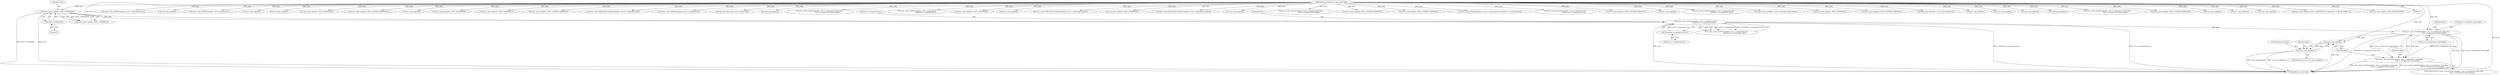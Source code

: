 digraph "0_samba_530d50a1abdcdf4d1775652d4c456c1274d83d8d_1@API" {
"1000485" [label="(Call,asn1_write_OctetString(data, tree->u.comparison.value.data,\n                                     tree->u.comparison.value.length))"];
"1000464" [label="(Call,asn1_write_OctetString(data, tree->u.comparison.attr,\n                                     strlen(tree->u.comparison.attr)))"];
"1000456" [label="(Call,asn1_push_tag(data, ASN1_CONTEXT(5)))"];
"1000108" [label="(MethodParameterIn,struct asn1_data *data)"];
"1000458" [label="(Call,ASN1_CONTEXT(5))"];
"1000473" [label="(Call,strlen(tree->u.comparison.attr))"];
"1000484" [label="(Call,!asn1_write_OctetString(data, tree->u.comparison.value.data,\n                                     tree->u.comparison.value.length))"];
"1000509" [label="(Call,asn1_pop_tag(data))"];
"1000508" [label="(Call,!asn1_pop_tag(data))"];
"1000697" [label="(Call,asn1_write_LDAPString(data, tree->u.extended.rule_id))"];
"1000509" [label="(Call,asn1_pop_tag(data))"];
"1000512" [label="(Identifier,false)"];
"1000198" [label="(Call,asn1_pop_tag(data))"];
"1000486" [label="(Identifier,data)"];
"1000464" [label="(Call,asn1_write_OctetString(data, tree->u.comparison.attr,\n                                     strlen(tree->u.comparison.attr)))"];
"1000586" [label="(Call,asn1_write_LDAPString(data, tree->u.present.attr))"];
"1000710" [label="(Call,asn1_pop_tag(data))"];
"1000570" [label="(Call,asn1_pop_tag(data))"];
"1000267" [label="(Call,asn1_push_tag(data, ASN1_CONTEXT(4)))"];
"1000473" [label="(Call,strlen(tree->u.comparison.attr))"];
"1000411" [label="(Call,asn1_push_tag(data, ASN1_CONTEXT_SIMPLE(ctx)))"];
"1000513" [label="(ControlStructure,break;)"];
"1000496" [label="(Call,tree->u.comparison.value.length)"];
"1000448" [label="(Call,asn1_pop_tag(data))"];
"1000487" [label="(Call,tree->u.comparison.value.data)"];
"1000517" [label="(Call,asn1_push_tag(data, ASN1_CONTEXT(6)))"];
"1000206" [label="(Call,asn1_push_tag(data, ASN1_CONTEXT(3)))"];
"1000483" [label="(ControlStructure,if (!asn1_write_OctetString(data, tree->u.comparison.value.data,\n                                     tree->u.comparison.value.length)))"];
"1000752" [label="(Call,asn1_push_tag(data, ASN1_CONTEXT_SIMPLE(3)))"];
"1000458" [label="(Call,ASN1_CONTEXT(5))"];
"1000760" [label="(Call,asn1_write_DATA_BLOB_LDAPString(data, &tree->u.extended.value))"];
"1000485" [label="(Call,asn1_write_OctetString(data, tree->u.comparison.value.data,\n                                     tree->u.comparison.value.length))"];
"1000733" [label="(Call,asn1_write_LDAPString(data, tree->u.extended.attr))"];
"1000466" [label="(Call,tree->u.comparison.attr)"];
"1000184" [label="(Call,ldap_push_filter(data, tree->u.isnot.child))"];
"1000359" [label="(Call,asn1_pop_tag(data))"];
"1000546" [label="(Call,asn1_write_OctetString(data, tree->u.comparison.value.data,\n                                     tree->u.comparison.value.length))"];
"1000474" [label="(Call,tree->u.comparison.attr)"];
"1000457" [label="(Identifier,data)"];
"1000465" [label="(Identifier,data)"];
"1000820" [label="(MethodReturn,static bool)"];
"1000108" [label="(MethodParameterIn,struct asn1_data *data)"];
"1000214" [label="(Call,asn1_write_OctetString(data, tree->u.equality.attr,\n                                     strlen(tree->u.equality.attr)))"];
"1000672" [label="(Call,asn1_push_tag(data, ASN1_CONTEXT(9)))"];
"1000664" [label="(Call,asn1_pop_tag(data))"];
"1000419" [label="(Call,asn1_write_DATA_BLOB_LDAPString(data, tree->u.substring.chunks[i]))"];
"1000611" [label="(Call,asn1_push_tag(data, ASN1_CONTEXT(8)))"];
"1000508" [label="(Call,!asn1_pop_tag(data))"];
"1000344" [label="(Call,asn1_write_DATA_BLOB_LDAPString(data, tree->u.substring.chunks[i]))"];
"1000506" [label="(Identifier,false)"];
"1000168" [label="(Call,asn1_pop_tag(data))"];
"1000235" [label="(Call,asn1_write_OctetString(data, tree->u.equality.value.data,\n                                     tree->u.equality.value.length))"];
"1000725" [label="(Call,asn1_push_tag(data, ASN1_CONTEXT_SIMPLE(2)))"];
"1000780" [label="(Call,asn1_push_tag(data, ASN1_CONTEXT_SIMPLE(4)))"];
"1000275" [label="(Call,asn1_write_OctetString(data, tree->u.substring.attr, strlen(tree->u.substring.attr)))"];
"1000619" [label="(Call,asn1_write_OctetString(data, tree->u.comparison.attr,\n                                     strlen(tree->u.comparison.attr)))"];
"1000578" [label="(Call,asn1_push_tag(data, ASN1_CONTEXT_SIMPLE(7)))"];
"1000507" [label="(ControlStructure,if (!asn1_pop_tag(data)))"];
"1000434" [label="(Call,asn1_pop_tag(data))"];
"1000525" [label="(Call,asn1_write_OctetString(data, tree->u.comparison.attr,\n                                     strlen(tree->u.comparison.attr)))"];
"1000788" [label="(Call,asn1_write_uint8(data, tree->u.extended.dnAttributes))"];
"1000463" [label="(Call,!asn1_write_OctetString(data, tree->u.comparison.attr,\n                                     strlen(tree->u.comparison.attr)))"];
"1000176" [label="(Call,asn1_push_tag(data, ASN1_CONTEXT(2)))"];
"1000689" [label="(Call,asn1_push_tag(data, ASN1_CONTEXT_SIMPLE(1)))"];
"1000152" [label="(Call,ldap_push_filter(data, tree->u.list.elements[i]))"];
"1000746" [label="(Call,asn1_pop_tag(data))"];
"1000801" [label="(Call,asn1_pop_tag(data))"];
"1000455" [label="(Call,!asn1_push_tag(data, ASN1_CONTEXT(5)))"];
"1000599" [label="(Call,asn1_pop_tag(data))"];
"1000807" [label="(Call,asn1_pop_tag(data))"];
"1000640" [label="(Call,asn1_write_OctetString(data, tree->u.comparison.value.data,\n                                     tree->u.comparison.value.length))"];
"1000510" [label="(Identifier,data)"];
"1000336" [label="(Call,asn1_push_tag(data, ASN1_CONTEXT_SIMPLE(0)))"];
"1000484" [label="(Call,!asn1_write_OctetString(data, tree->u.comparison.value.data,\n                                     tree->u.comparison.value.length))"];
"1000259" [label="(Call,asn1_pop_tag(data))"];
"1000442" [label="(Call,asn1_pop_tag(data))"];
"1000774" [label="(Call,asn1_pop_tag(data))"];
"1000459" [label="(Literal,5)"];
"1000121" [label="(Call,asn1_push_tag(data, ASN1_CONTEXT(tree->operation==LDB_OP_AND?0:1)))"];
"1000456" [label="(Call,asn1_push_tag(data, ASN1_CONTEXT(5)))"];
"1000296" [label="(Call,asn1_push_tag(data, ASN1_SEQUENCE(0)))"];
"1000485" -> "1000484"  [label="AST: "];
"1000485" -> "1000496"  [label="CFG: "];
"1000486" -> "1000485"  [label="AST: "];
"1000487" -> "1000485"  [label="AST: "];
"1000496" -> "1000485"  [label="AST: "];
"1000484" -> "1000485"  [label="CFG: "];
"1000485" -> "1000820"  [label="DDG: data"];
"1000485" -> "1000820"  [label="DDG: tree->u.comparison.value.length"];
"1000485" -> "1000820"  [label="DDG: tree->u.comparison.value.data"];
"1000485" -> "1000484"  [label="DDG: data"];
"1000485" -> "1000484"  [label="DDG: tree->u.comparison.value.data"];
"1000485" -> "1000484"  [label="DDG: tree->u.comparison.value.length"];
"1000464" -> "1000485"  [label="DDG: data"];
"1000108" -> "1000485"  [label="DDG: data"];
"1000485" -> "1000509"  [label="DDG: data"];
"1000464" -> "1000463"  [label="AST: "];
"1000464" -> "1000473"  [label="CFG: "];
"1000465" -> "1000464"  [label="AST: "];
"1000466" -> "1000464"  [label="AST: "];
"1000473" -> "1000464"  [label="AST: "];
"1000463" -> "1000464"  [label="CFG: "];
"1000464" -> "1000820"  [label="DDG: data"];
"1000464" -> "1000820"  [label="DDG: strlen(tree->u.comparison.attr)"];
"1000464" -> "1000820"  [label="DDG: tree->u.comparison.attr"];
"1000464" -> "1000463"  [label="DDG: data"];
"1000464" -> "1000463"  [label="DDG: tree->u.comparison.attr"];
"1000464" -> "1000463"  [label="DDG: strlen(tree->u.comparison.attr)"];
"1000456" -> "1000464"  [label="DDG: data"];
"1000108" -> "1000464"  [label="DDG: data"];
"1000473" -> "1000464"  [label="DDG: tree->u.comparison.attr"];
"1000456" -> "1000455"  [label="AST: "];
"1000456" -> "1000458"  [label="CFG: "];
"1000457" -> "1000456"  [label="AST: "];
"1000458" -> "1000456"  [label="AST: "];
"1000455" -> "1000456"  [label="CFG: "];
"1000456" -> "1000820"  [label="DDG: data"];
"1000456" -> "1000820"  [label="DDG: ASN1_CONTEXT(5)"];
"1000456" -> "1000455"  [label="DDG: data"];
"1000456" -> "1000455"  [label="DDG: ASN1_CONTEXT(5)"];
"1000108" -> "1000456"  [label="DDG: data"];
"1000458" -> "1000456"  [label="DDG: 5"];
"1000108" -> "1000107"  [label="AST: "];
"1000108" -> "1000820"  [label="DDG: data"];
"1000108" -> "1000121"  [label="DDG: data"];
"1000108" -> "1000152"  [label="DDG: data"];
"1000108" -> "1000168"  [label="DDG: data"];
"1000108" -> "1000176"  [label="DDG: data"];
"1000108" -> "1000184"  [label="DDG: data"];
"1000108" -> "1000198"  [label="DDG: data"];
"1000108" -> "1000206"  [label="DDG: data"];
"1000108" -> "1000214"  [label="DDG: data"];
"1000108" -> "1000235"  [label="DDG: data"];
"1000108" -> "1000259"  [label="DDG: data"];
"1000108" -> "1000267"  [label="DDG: data"];
"1000108" -> "1000275"  [label="DDG: data"];
"1000108" -> "1000296"  [label="DDG: data"];
"1000108" -> "1000336"  [label="DDG: data"];
"1000108" -> "1000344"  [label="DDG: data"];
"1000108" -> "1000359"  [label="DDG: data"];
"1000108" -> "1000411"  [label="DDG: data"];
"1000108" -> "1000419"  [label="DDG: data"];
"1000108" -> "1000434"  [label="DDG: data"];
"1000108" -> "1000442"  [label="DDG: data"];
"1000108" -> "1000448"  [label="DDG: data"];
"1000108" -> "1000509"  [label="DDG: data"];
"1000108" -> "1000517"  [label="DDG: data"];
"1000108" -> "1000525"  [label="DDG: data"];
"1000108" -> "1000546"  [label="DDG: data"];
"1000108" -> "1000570"  [label="DDG: data"];
"1000108" -> "1000578"  [label="DDG: data"];
"1000108" -> "1000586"  [label="DDG: data"];
"1000108" -> "1000599"  [label="DDG: data"];
"1000108" -> "1000611"  [label="DDG: data"];
"1000108" -> "1000619"  [label="DDG: data"];
"1000108" -> "1000640"  [label="DDG: data"];
"1000108" -> "1000664"  [label="DDG: data"];
"1000108" -> "1000672"  [label="DDG: data"];
"1000108" -> "1000689"  [label="DDG: data"];
"1000108" -> "1000697"  [label="DDG: data"];
"1000108" -> "1000710"  [label="DDG: data"];
"1000108" -> "1000725"  [label="DDG: data"];
"1000108" -> "1000733"  [label="DDG: data"];
"1000108" -> "1000746"  [label="DDG: data"];
"1000108" -> "1000752"  [label="DDG: data"];
"1000108" -> "1000760"  [label="DDG: data"];
"1000108" -> "1000774"  [label="DDG: data"];
"1000108" -> "1000780"  [label="DDG: data"];
"1000108" -> "1000788"  [label="DDG: data"];
"1000108" -> "1000801"  [label="DDG: data"];
"1000108" -> "1000807"  [label="DDG: data"];
"1000458" -> "1000459"  [label="CFG: "];
"1000459" -> "1000458"  [label="AST: "];
"1000473" -> "1000474"  [label="CFG: "];
"1000474" -> "1000473"  [label="AST: "];
"1000484" -> "1000483"  [label="AST: "];
"1000506" -> "1000484"  [label="CFG: "];
"1000510" -> "1000484"  [label="CFG: "];
"1000484" -> "1000820"  [label="DDG: asn1_write_OctetString(data, tree->u.comparison.value.data,\n                                     tree->u.comparison.value.length)"];
"1000484" -> "1000820"  [label="DDG: !asn1_write_OctetString(data, tree->u.comparison.value.data,\n                                     tree->u.comparison.value.length)"];
"1000509" -> "1000508"  [label="AST: "];
"1000509" -> "1000510"  [label="CFG: "];
"1000510" -> "1000509"  [label="AST: "];
"1000508" -> "1000509"  [label="CFG: "];
"1000509" -> "1000820"  [label="DDG: data"];
"1000509" -> "1000508"  [label="DDG: data"];
"1000508" -> "1000507"  [label="AST: "];
"1000512" -> "1000508"  [label="CFG: "];
"1000513" -> "1000508"  [label="CFG: "];
"1000508" -> "1000820"  [label="DDG: asn1_pop_tag(data)"];
"1000508" -> "1000820"  [label="DDG: !asn1_pop_tag(data)"];
}

